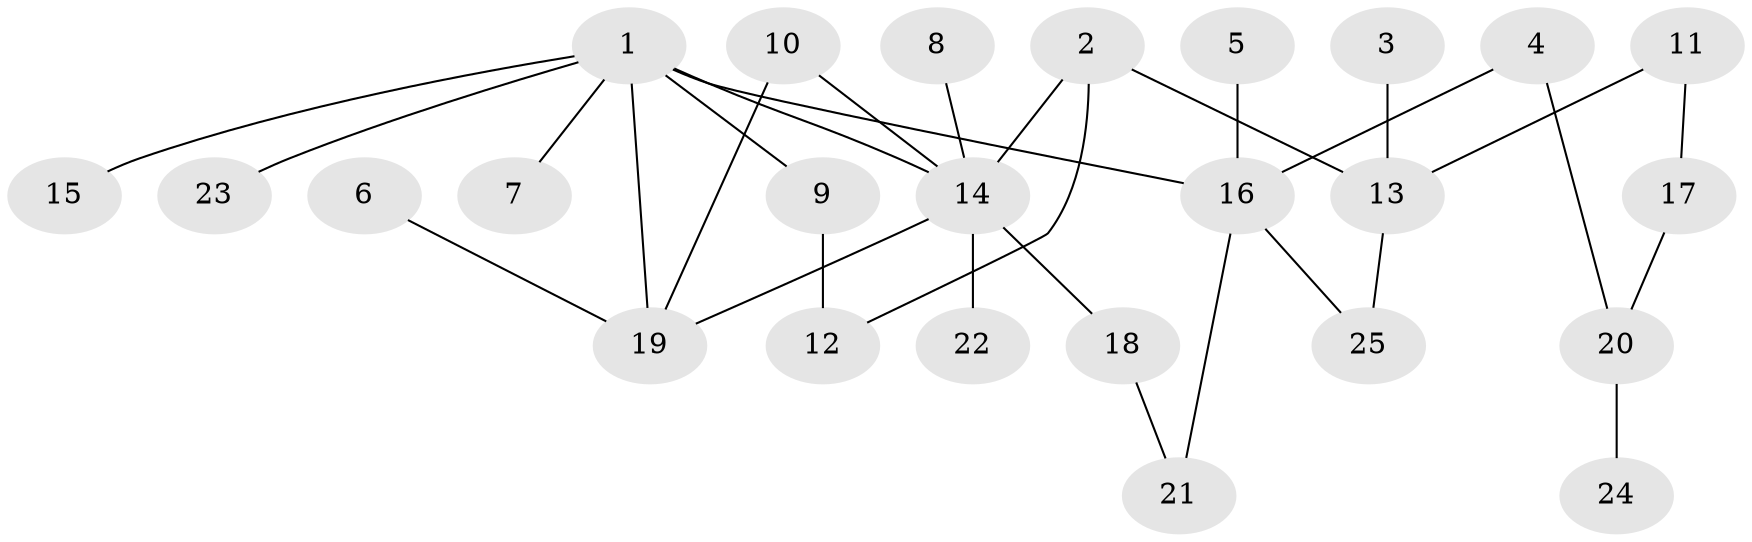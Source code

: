 // original degree distribution, {3: 0.32, 6: 0.04, 2: 0.26, 5: 0.02, 1: 0.34, 4: 0.02}
// Generated by graph-tools (version 1.1) at 2025/25/03/09/25 03:25:28]
// undirected, 25 vertices, 30 edges
graph export_dot {
graph [start="1"]
  node [color=gray90,style=filled];
  1;
  2;
  3;
  4;
  5;
  6;
  7;
  8;
  9;
  10;
  11;
  12;
  13;
  14;
  15;
  16;
  17;
  18;
  19;
  20;
  21;
  22;
  23;
  24;
  25;
  1 -- 7 [weight=1.0];
  1 -- 9 [weight=1.0];
  1 -- 14 [weight=1.0];
  1 -- 15 [weight=1.0];
  1 -- 16 [weight=1.0];
  1 -- 19 [weight=1.0];
  1 -- 23 [weight=1.0];
  2 -- 12 [weight=1.0];
  2 -- 13 [weight=1.0];
  2 -- 14 [weight=1.0];
  3 -- 13 [weight=1.0];
  4 -- 16 [weight=1.0];
  4 -- 20 [weight=1.0];
  5 -- 16 [weight=1.0];
  6 -- 19 [weight=1.0];
  8 -- 14 [weight=1.0];
  9 -- 12 [weight=1.0];
  10 -- 14 [weight=1.0];
  10 -- 19 [weight=1.0];
  11 -- 13 [weight=1.0];
  11 -- 17 [weight=1.0];
  13 -- 25 [weight=1.0];
  14 -- 18 [weight=2.0];
  14 -- 19 [weight=1.0];
  14 -- 22 [weight=1.0];
  16 -- 21 [weight=1.0];
  16 -- 25 [weight=1.0];
  17 -- 20 [weight=1.0];
  18 -- 21 [weight=1.0];
  20 -- 24 [weight=1.0];
}
